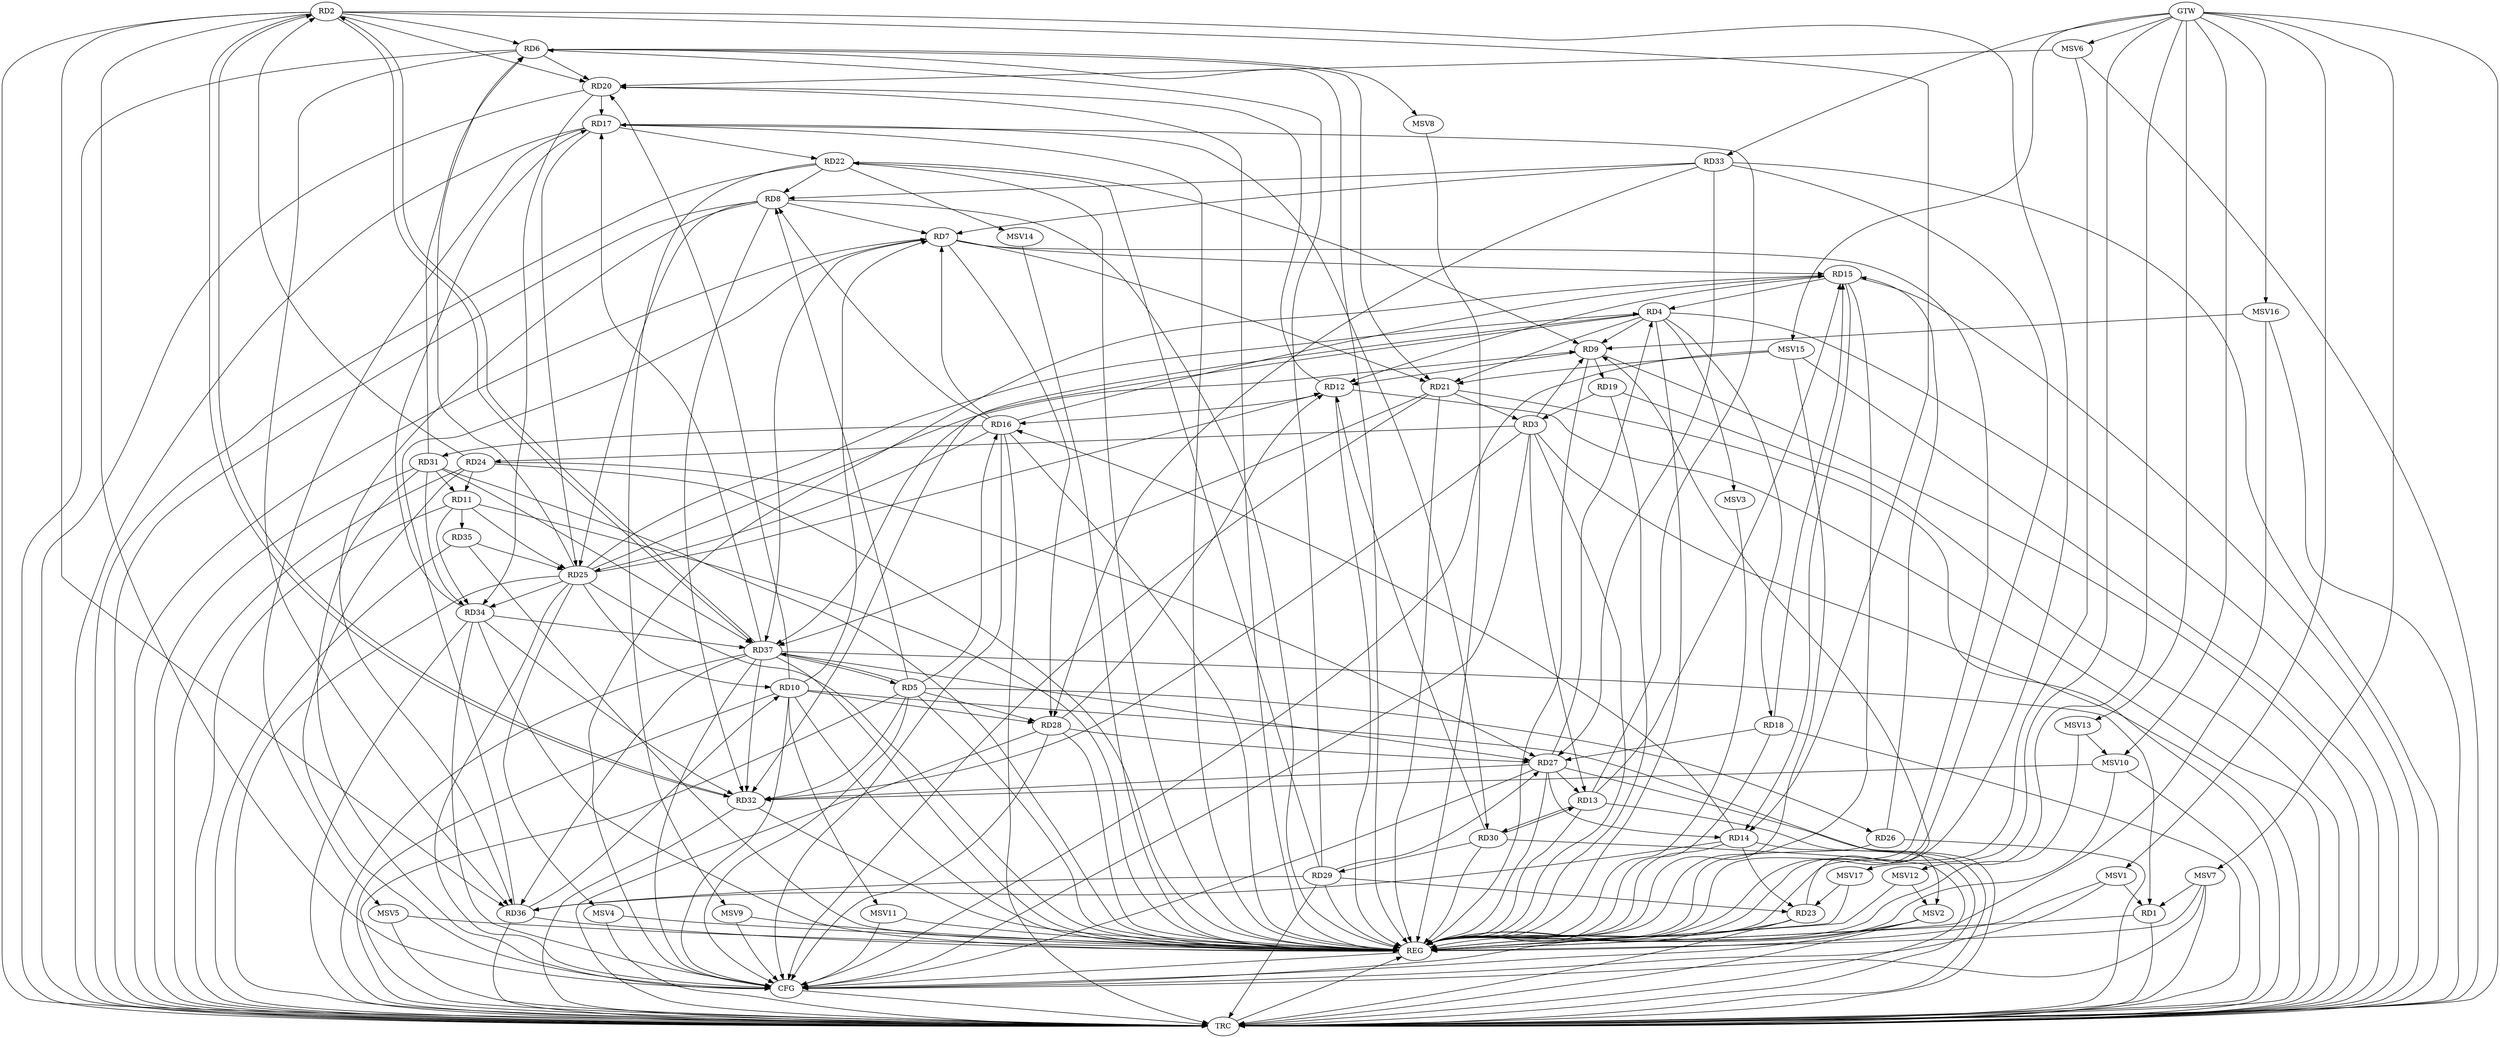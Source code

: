 strict digraph G {
  RD1 [ label="RD1" ];
  RD2 [ label="RD2" ];
  RD3 [ label="RD3" ];
  RD4 [ label="RD4" ];
  RD5 [ label="RD5" ];
  RD6 [ label="RD6" ];
  RD7 [ label="RD7" ];
  RD8 [ label="RD8" ];
  RD9 [ label="RD9" ];
  RD10 [ label="RD10" ];
  RD11 [ label="RD11" ];
  RD12 [ label="RD12" ];
  RD13 [ label="RD13" ];
  RD14 [ label="RD14" ];
  RD15 [ label="RD15" ];
  RD16 [ label="RD16" ];
  RD17 [ label="RD17" ];
  RD18 [ label="RD18" ];
  RD19 [ label="RD19" ];
  RD20 [ label="RD20" ];
  RD21 [ label="RD21" ];
  RD22 [ label="RD22" ];
  RD23 [ label="RD23" ];
  RD24 [ label="RD24" ];
  RD25 [ label="RD25" ];
  RD26 [ label="RD26" ];
  RD27 [ label="RD27" ];
  RD28 [ label="RD28" ];
  RD29 [ label="RD29" ];
  RD30 [ label="RD30" ];
  RD31 [ label="RD31" ];
  RD32 [ label="RD32" ];
  RD33 [ label="RD33" ];
  RD34 [ label="RD34" ];
  RD35 [ label="RD35" ];
  RD36 [ label="RD36" ];
  RD37 [ label="RD37" ];
  GTW [ label="GTW" ];
  REG [ label="REG" ];
  CFG [ label="CFG" ];
  TRC [ label="TRC" ];
  MSV1 [ label="MSV1" ];
  MSV2 [ label="MSV2" ];
  MSV3 [ label="MSV3" ];
  MSV4 [ label="MSV4" ];
  MSV5 [ label="MSV5" ];
  MSV6 [ label="MSV6" ];
  MSV7 [ label="MSV7" ];
  MSV8 [ label="MSV8" ];
  MSV9 [ label="MSV9" ];
  MSV10 [ label="MSV10" ];
  MSV11 [ label="MSV11" ];
  MSV12 [ label="MSV12" ];
  MSV13 [ label="MSV13" ];
  MSV14 [ label="MSV14" ];
  MSV15 [ label="MSV15" ];
  MSV16 [ label="MSV16" ];
  MSV17 [ label="MSV17" ];
  RD37 -> RD1;
  RD2 -> RD6;
  RD2 -> RD14;
  RD2 -> RD20;
  RD24 -> RD2;
  RD2 -> RD32;
  RD32 -> RD2;
  RD2 -> RD36;
  RD2 -> RD37;
  RD37 -> RD2;
  RD3 -> RD9;
  RD3 -> RD13;
  RD19 -> RD3;
  RD21 -> RD3;
  RD3 -> RD24;
  RD3 -> RD32;
  RD4 -> RD9;
  RD15 -> RD4;
  RD4 -> RD18;
  RD4 -> RD21;
  RD25 -> RD4;
  RD27 -> RD4;
  RD4 -> RD32;
  RD4 -> RD37;
  RD5 -> RD8;
  RD5 -> RD16;
  RD5 -> RD26;
  RD5 -> RD28;
  RD5 -> RD32;
  RD5 -> RD37;
  RD37 -> RD5;
  RD6 -> RD20;
  RD6 -> RD21;
  RD25 -> RD6;
  RD29 -> RD6;
  RD31 -> RD6;
  RD6 -> RD36;
  RD8 -> RD7;
  RD10 -> RD7;
  RD7 -> RD15;
  RD16 -> RD7;
  RD7 -> RD21;
  RD7 -> RD28;
  RD33 -> RD7;
  RD36 -> RD7;
  RD7 -> RD37;
  RD16 -> RD8;
  RD22 -> RD8;
  RD8 -> RD25;
  RD8 -> RD32;
  RD33 -> RD8;
  RD8 -> RD36;
  RD9 -> RD12;
  RD9 -> RD19;
  RD22 -> RD9;
  RD23 -> RD9;
  RD25 -> RD9;
  RD10 -> RD20;
  RD25 -> RD10;
  RD10 -> RD28;
  RD36 -> RD10;
  RD24 -> RD11;
  RD11 -> RD25;
  RD31 -> RD11;
  RD11 -> RD34;
  RD11 -> RD35;
  RD15 -> RD12;
  RD12 -> RD16;
  RD12 -> RD20;
  RD25 -> RD12;
  RD28 -> RD12;
  RD30 -> RD12;
  RD13 -> RD15;
  RD13 -> RD17;
  RD27 -> RD13;
  RD13 -> RD30;
  RD30 -> RD13;
  RD15 -> RD14;
  RD14 -> RD16;
  RD14 -> RD23;
  RD27 -> RD14;
  RD14 -> RD36;
  RD16 -> RD15;
  RD18 -> RD15;
  RD26 -> RD15;
  RD16 -> RD25;
  RD16 -> RD31;
  RD20 -> RD17;
  RD17 -> RD22;
  RD17 -> RD25;
  RD17 -> RD30;
  RD34 -> RD17;
  RD37 -> RD17;
  RD18 -> RD27;
  RD20 -> RD34;
  RD21 -> RD37;
  RD29 -> RD22;
  RD29 -> RD23;
  RD24 -> RD27;
  RD25 -> RD34;
  RD35 -> RD25;
  RD28 -> RD27;
  RD29 -> RD27;
  RD27 -> RD32;
  RD33 -> RD27;
  RD37 -> RD27;
  RD33 -> RD28;
  RD30 -> RD29;
  RD29 -> RD36;
  RD31 -> RD34;
  RD31 -> RD37;
  RD34 -> RD32;
  RD37 -> RD32;
  RD34 -> RD37;
  RD37 -> RD36;
  GTW -> RD33;
  RD1 -> REG;
  RD2 -> REG;
  RD3 -> REG;
  RD4 -> REG;
  RD5 -> REG;
  RD6 -> REG;
  RD7 -> REG;
  RD8 -> REG;
  RD9 -> REG;
  RD10 -> REG;
  RD11 -> REG;
  RD12 -> REG;
  RD13 -> REG;
  RD14 -> REG;
  RD15 -> REG;
  RD16 -> REG;
  RD17 -> REG;
  RD18 -> REG;
  RD19 -> REG;
  RD20 -> REG;
  RD21 -> REG;
  RD22 -> REG;
  RD23 -> REG;
  RD24 -> REG;
  RD25 -> REG;
  RD26 -> REG;
  RD27 -> REG;
  RD28 -> REG;
  RD29 -> REG;
  RD30 -> REG;
  RD31 -> REG;
  RD32 -> REG;
  RD33 -> REG;
  RD34 -> REG;
  RD35 -> REG;
  RD36 -> REG;
  RD37 -> REG;
  RD15 -> CFG;
  RD25 -> CFG;
  RD27 -> CFG;
  RD24 -> CFG;
  RD2 -> CFG;
  RD10 -> CFG;
  RD37 -> CFG;
  RD3 -> CFG;
  RD23 -> CFG;
  RD21 -> CFG;
  RD5 -> CFG;
  RD28 -> CFG;
  RD34 -> CFG;
  RD16 -> CFG;
  RD31 -> CFG;
  REG -> CFG;
  RD1 -> TRC;
  RD2 -> TRC;
  RD3 -> TRC;
  RD4 -> TRC;
  RD5 -> TRC;
  RD6 -> TRC;
  RD7 -> TRC;
  RD8 -> TRC;
  RD9 -> TRC;
  RD10 -> TRC;
  RD11 -> TRC;
  RD12 -> TRC;
  RD13 -> TRC;
  RD14 -> TRC;
  RD15 -> TRC;
  RD16 -> TRC;
  RD17 -> TRC;
  RD18 -> TRC;
  RD19 -> TRC;
  RD20 -> TRC;
  RD21 -> TRC;
  RD22 -> TRC;
  RD23 -> TRC;
  RD24 -> TRC;
  RD25 -> TRC;
  RD26 -> TRC;
  RD27 -> TRC;
  RD28 -> TRC;
  RD29 -> TRC;
  RD30 -> TRC;
  RD31 -> TRC;
  RD32 -> TRC;
  RD33 -> TRC;
  RD34 -> TRC;
  RD35 -> TRC;
  RD36 -> TRC;
  RD37 -> TRC;
  GTW -> TRC;
  CFG -> TRC;
  TRC -> REG;
  MSV1 -> RD1;
  GTW -> MSV1;
  MSV1 -> REG;
  MSV1 -> CFG;
  RD10 -> MSV2;
  MSV2 -> REG;
  MSV2 -> TRC;
  MSV2 -> CFG;
  RD4 -> MSV3;
  MSV3 -> REG;
  RD25 -> MSV4;
  MSV4 -> REG;
  MSV4 -> TRC;
  RD17 -> MSV5;
  MSV5 -> REG;
  MSV5 -> TRC;
  MSV6 -> RD20;
  GTW -> MSV6;
  MSV6 -> REG;
  MSV6 -> TRC;
  MSV7 -> RD1;
  GTW -> MSV7;
  MSV7 -> REG;
  MSV7 -> TRC;
  MSV7 -> CFG;
  RD6 -> MSV8;
  MSV8 -> REG;
  RD22 -> MSV9;
  MSV9 -> REG;
  MSV9 -> CFG;
  MSV10 -> RD32;
  GTW -> MSV10;
  MSV10 -> REG;
  MSV10 -> TRC;
  RD10 -> MSV11;
  MSV11 -> REG;
  MSV11 -> CFG;
  MSV12 -> MSV2;
  GTW -> MSV12;
  MSV12 -> REG;
  MSV13 -> MSV10;
  GTW -> MSV13;
  MSV13 -> REG;
  RD22 -> MSV14;
  MSV14 -> REG;
  MSV15 -> RD21;
  GTW -> MSV15;
  MSV15 -> REG;
  MSV15 -> TRC;
  MSV15 -> CFG;
  MSV16 -> RD9;
  GTW -> MSV16;
  MSV16 -> REG;
  MSV16 -> TRC;
  MSV17 -> RD23;
  GTW -> MSV17;
  MSV17 -> REG;
}
